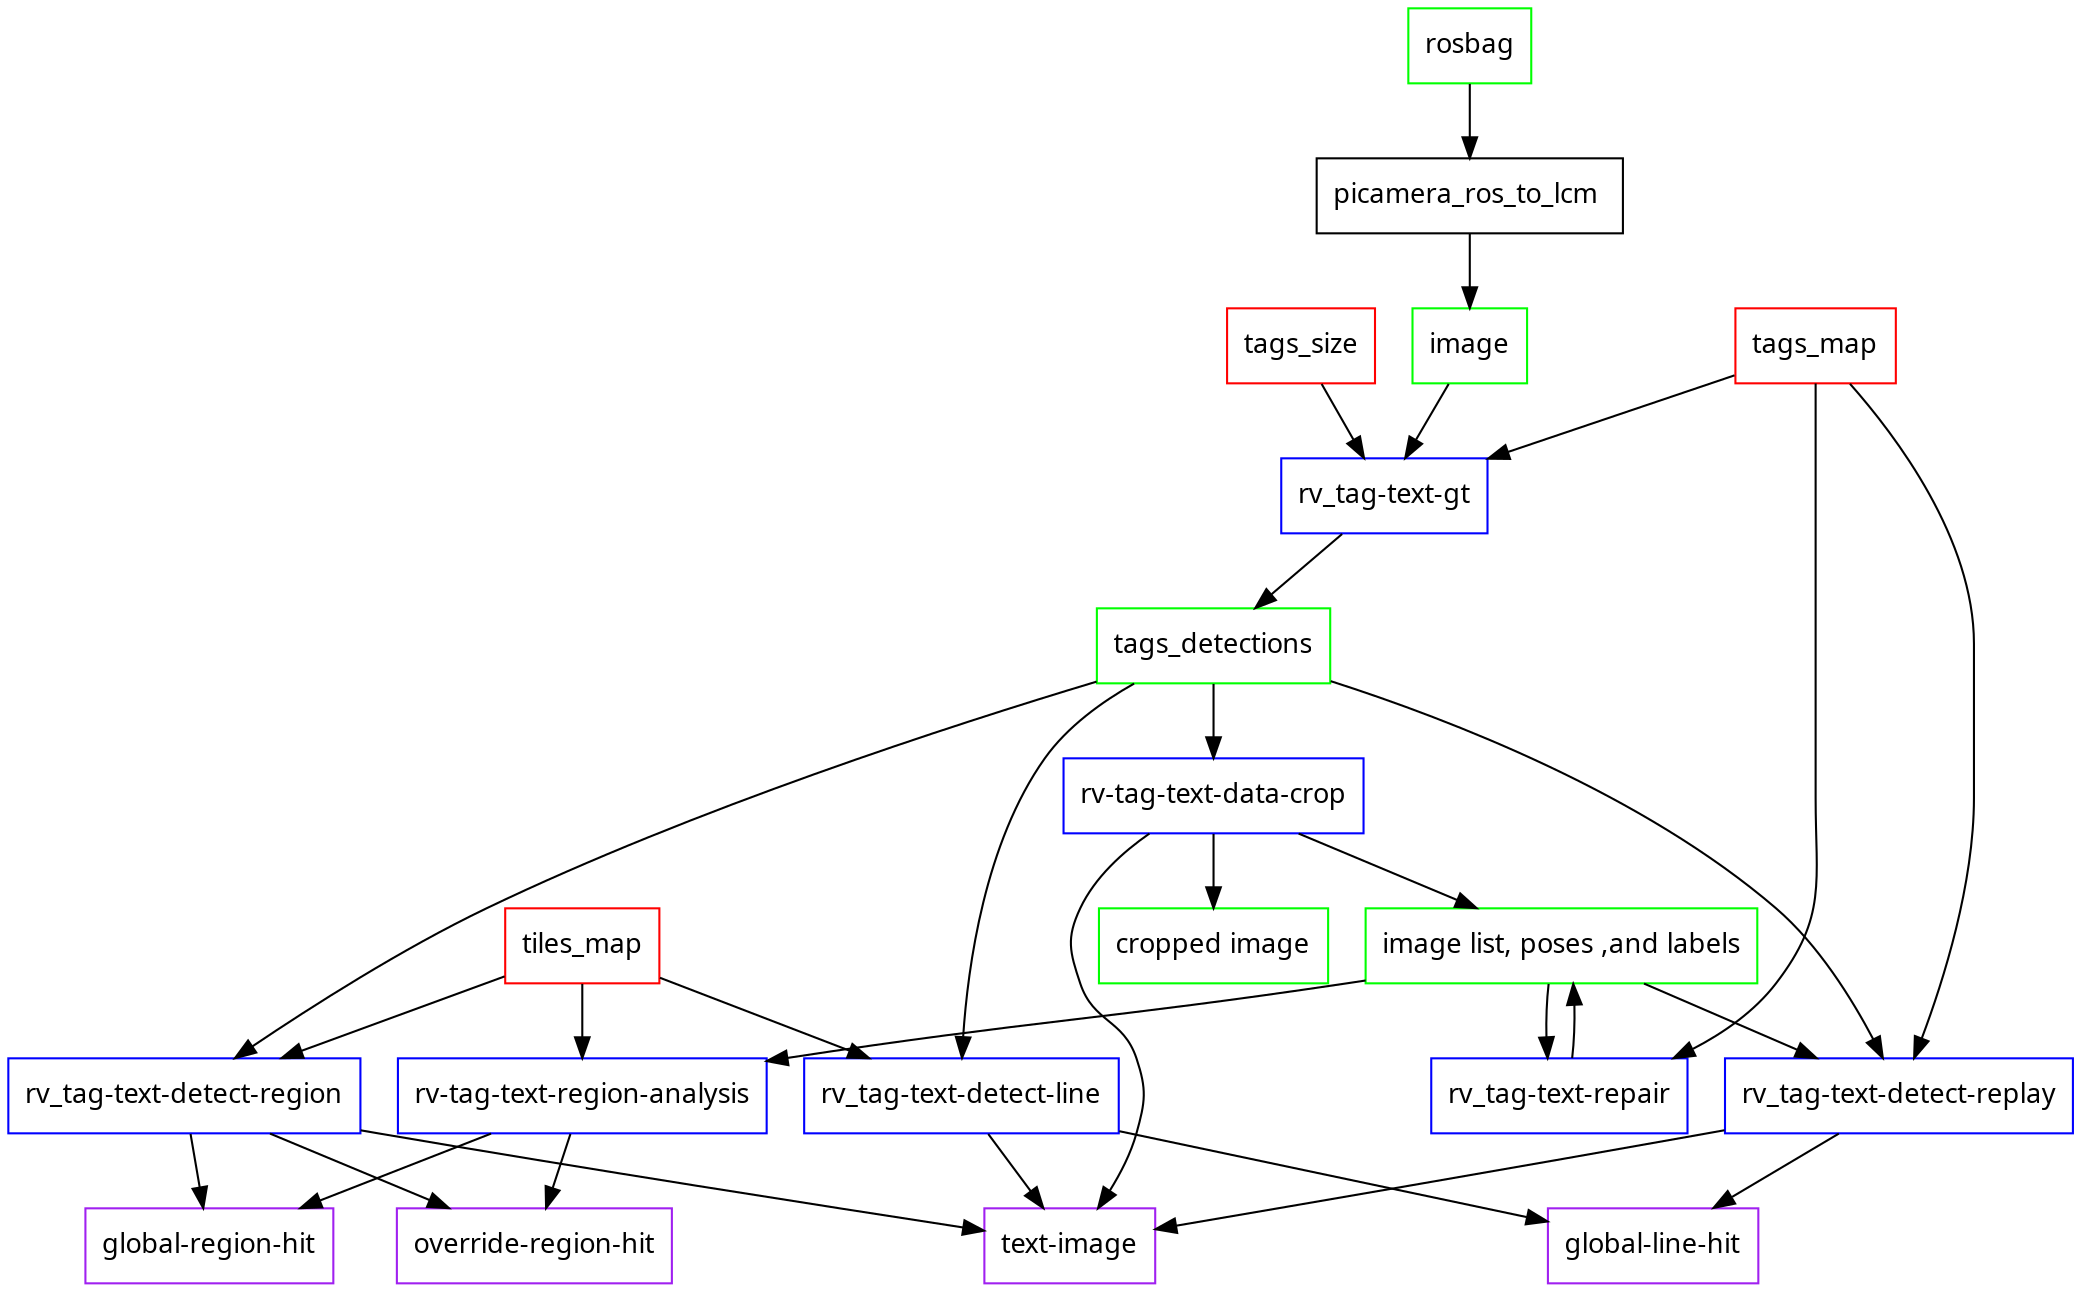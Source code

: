 digraph assistive_robotics_pods {

    // ROS function
    node [shape=box fontsize=13 color="black" fontname="Times new Roman"];
    ros_to_lcm [label="picamera_ros_to_lcm "];

    // LCM function
    node [shape=box fontsize=13 color="blue" fontname="Times new Roman"];
    analysis [label="rv-tag-text-region-analysis"];
    //bbox [label="rv-tag-text-bbox"];
    crop [label="rv-tag-text-data-crop"];
    gt [label="rv_tag-text-gt"];
    line [label="rv_tag-text-detect-line"];
    region [label="rv_tag-text-detect-region"];  
    repair [label="rv_tag-text-repair"]; 
    replay [label="rv_tag-text-detect-replay"];
  
    // data
    node [shape=box fontsize=13 color="green" fontname="Times new Roman"];
    rosbag [label="rosbag"]; 
    image [label="image"]; 
    tadet [label="tags_detections"];
    pose_label [label="image list, poses ,and labels"];
    c_image [label="cropped image"];

    // information
    node  [shape=box fontsize=13 color="red" fontname="Times new Roman"];
    tamap [label="tags_map"];
    tasize [label="tags_size"];
    timap [label="tiles_map"];

    // visualization
    node  [shape=box fontsize=13 color="purple" fontname="Times new Roman"];
    t_image [label="text-image"];
    glo_re_hit [label="global-region-hit"];
    glo_line_hit [label="global-line-hit"];
    ove_re_hit [label="override-region-hit"];  

    // connection
    rosbag -> ros_to_lcm -> image -> gt -> tadet;
    tamap, tasize -> gt; 
    tamap -> repair, replay;   
    tadet -> crop, region, line, replay; 
    timap -> line, region, analysis;
    pose_label -> analysis, repair,replay;
    repair -> pose_label
    crop -> pose_label, c_image;
    line, region, crop, replay -> t_image;
    region, analysis -> glo_re_hit, ove_re_hit;
    line,replay -> glo_line_hit;
         
}
